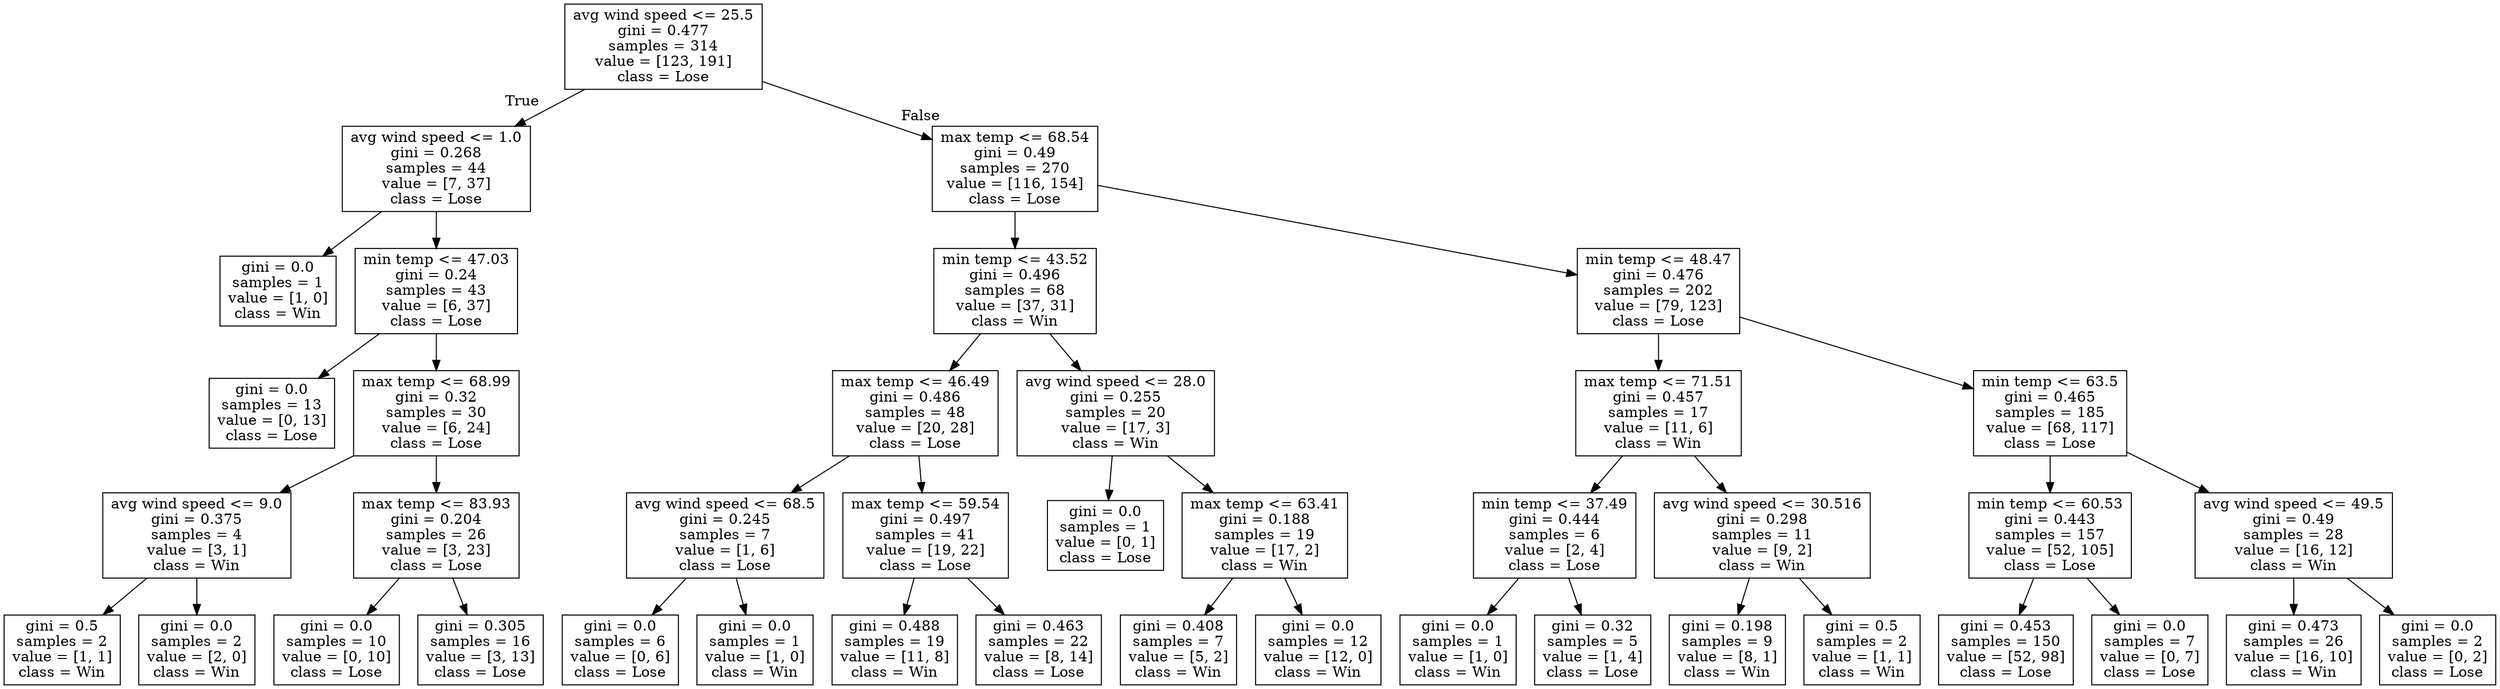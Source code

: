 digraph Tree {
node [shape=box] ;
0 [label="avg wind speed <= 25.5\ngini = 0.477\nsamples = 314\nvalue = [123, 191]\nclass = Lose"] ;
1 [label="avg wind speed <= 1.0\ngini = 0.268\nsamples = 44\nvalue = [7, 37]\nclass = Lose"] ;
0 -> 1 [labeldistance=2.5, labelangle=45, headlabel="True"] ;
2 [label="gini = 0.0\nsamples = 1\nvalue = [1, 0]\nclass = Win"] ;
1 -> 2 ;
3 [label="min temp <= 47.03\ngini = 0.24\nsamples = 43\nvalue = [6, 37]\nclass = Lose"] ;
1 -> 3 ;
4 [label="gini = 0.0\nsamples = 13\nvalue = [0, 13]\nclass = Lose"] ;
3 -> 4 ;
5 [label="max temp <= 68.99\ngini = 0.32\nsamples = 30\nvalue = [6, 24]\nclass = Lose"] ;
3 -> 5 ;
6 [label="avg wind speed <= 9.0\ngini = 0.375\nsamples = 4\nvalue = [3, 1]\nclass = Win"] ;
5 -> 6 ;
7 [label="gini = 0.5\nsamples = 2\nvalue = [1, 1]\nclass = Win"] ;
6 -> 7 ;
8 [label="gini = 0.0\nsamples = 2\nvalue = [2, 0]\nclass = Win"] ;
6 -> 8 ;
9 [label="max temp <= 83.93\ngini = 0.204\nsamples = 26\nvalue = [3, 23]\nclass = Lose"] ;
5 -> 9 ;
10 [label="gini = 0.0\nsamples = 10\nvalue = [0, 10]\nclass = Lose"] ;
9 -> 10 ;
11 [label="gini = 0.305\nsamples = 16\nvalue = [3, 13]\nclass = Lose"] ;
9 -> 11 ;
12 [label="max temp <= 68.54\ngini = 0.49\nsamples = 270\nvalue = [116, 154]\nclass = Lose"] ;
0 -> 12 [labeldistance=2.5, labelangle=-45, headlabel="False"] ;
13 [label="min temp <= 43.52\ngini = 0.496\nsamples = 68\nvalue = [37, 31]\nclass = Win"] ;
12 -> 13 ;
14 [label="max temp <= 46.49\ngini = 0.486\nsamples = 48\nvalue = [20, 28]\nclass = Lose"] ;
13 -> 14 ;
15 [label="avg wind speed <= 68.5\ngini = 0.245\nsamples = 7\nvalue = [1, 6]\nclass = Lose"] ;
14 -> 15 ;
16 [label="gini = 0.0\nsamples = 6\nvalue = [0, 6]\nclass = Lose"] ;
15 -> 16 ;
17 [label="gini = 0.0\nsamples = 1\nvalue = [1, 0]\nclass = Win"] ;
15 -> 17 ;
18 [label="max temp <= 59.54\ngini = 0.497\nsamples = 41\nvalue = [19, 22]\nclass = Lose"] ;
14 -> 18 ;
19 [label="gini = 0.488\nsamples = 19\nvalue = [11, 8]\nclass = Win"] ;
18 -> 19 ;
20 [label="gini = 0.463\nsamples = 22\nvalue = [8, 14]\nclass = Lose"] ;
18 -> 20 ;
21 [label="avg wind speed <= 28.0\ngini = 0.255\nsamples = 20\nvalue = [17, 3]\nclass = Win"] ;
13 -> 21 ;
22 [label="gini = 0.0\nsamples = 1\nvalue = [0, 1]\nclass = Lose"] ;
21 -> 22 ;
23 [label="max temp <= 63.41\ngini = 0.188\nsamples = 19\nvalue = [17, 2]\nclass = Win"] ;
21 -> 23 ;
24 [label="gini = 0.408\nsamples = 7\nvalue = [5, 2]\nclass = Win"] ;
23 -> 24 ;
25 [label="gini = 0.0\nsamples = 12\nvalue = [12, 0]\nclass = Win"] ;
23 -> 25 ;
26 [label="min temp <= 48.47\ngini = 0.476\nsamples = 202\nvalue = [79, 123]\nclass = Lose"] ;
12 -> 26 ;
27 [label="max temp <= 71.51\ngini = 0.457\nsamples = 17\nvalue = [11, 6]\nclass = Win"] ;
26 -> 27 ;
28 [label="min temp <= 37.49\ngini = 0.444\nsamples = 6\nvalue = [2, 4]\nclass = Lose"] ;
27 -> 28 ;
29 [label="gini = 0.0\nsamples = 1\nvalue = [1, 0]\nclass = Win"] ;
28 -> 29 ;
30 [label="gini = 0.32\nsamples = 5\nvalue = [1, 4]\nclass = Lose"] ;
28 -> 30 ;
31 [label="avg wind speed <= 30.516\ngini = 0.298\nsamples = 11\nvalue = [9, 2]\nclass = Win"] ;
27 -> 31 ;
32 [label="gini = 0.198\nsamples = 9\nvalue = [8, 1]\nclass = Win"] ;
31 -> 32 ;
33 [label="gini = 0.5\nsamples = 2\nvalue = [1, 1]\nclass = Win"] ;
31 -> 33 ;
34 [label="min temp <= 63.5\ngini = 0.465\nsamples = 185\nvalue = [68, 117]\nclass = Lose"] ;
26 -> 34 ;
35 [label="min temp <= 60.53\ngini = 0.443\nsamples = 157\nvalue = [52, 105]\nclass = Lose"] ;
34 -> 35 ;
36 [label="gini = 0.453\nsamples = 150\nvalue = [52, 98]\nclass = Lose"] ;
35 -> 36 ;
37 [label="gini = 0.0\nsamples = 7\nvalue = [0, 7]\nclass = Lose"] ;
35 -> 37 ;
38 [label="avg wind speed <= 49.5\ngini = 0.49\nsamples = 28\nvalue = [16, 12]\nclass = Win"] ;
34 -> 38 ;
39 [label="gini = 0.473\nsamples = 26\nvalue = [16, 10]\nclass = Win"] ;
38 -> 39 ;
40 [label="gini = 0.0\nsamples = 2\nvalue = [0, 2]\nclass = Lose"] ;
38 -> 40 ;
}